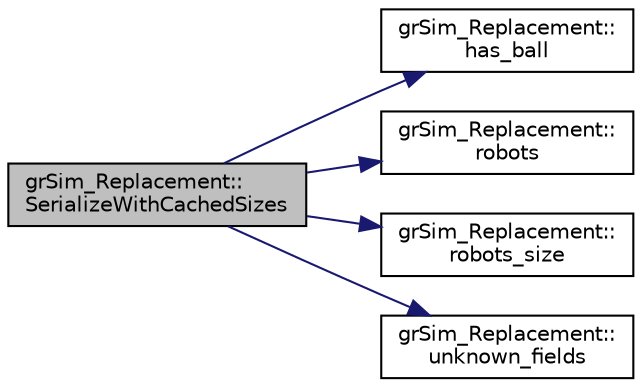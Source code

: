 digraph "grSim_Replacement::SerializeWithCachedSizes"
{
 // INTERACTIVE_SVG=YES
  edge [fontname="Helvetica",fontsize="10",labelfontname="Helvetica",labelfontsize="10"];
  node [fontname="Helvetica",fontsize="10",shape=record];
  rankdir="LR";
  Node1 [label="grSim_Replacement::\lSerializeWithCachedSizes",height=0.2,width=0.4,color="black", fillcolor="grey75", style="filled", fontcolor="black"];
  Node1 -> Node2 [color="midnightblue",fontsize="10",style="solid",fontname="Helvetica"];
  Node2 [label="grSim_Replacement::\lhas_ball",height=0.2,width=0.4,color="black", fillcolor="white", style="filled",URL="$d0/de6/classgr_sim___replacement.html#a6dafa8b517fa5cff32442de48a178c17"];
  Node1 -> Node3 [color="midnightblue",fontsize="10",style="solid",fontname="Helvetica"];
  Node3 [label="grSim_Replacement::\lrobots",height=0.2,width=0.4,color="black", fillcolor="white", style="filled",URL="$d0/de6/classgr_sim___replacement.html#a56ce9045ba73898b31cd28bcf5413521"];
  Node1 -> Node4 [color="midnightblue",fontsize="10",style="solid",fontname="Helvetica"];
  Node4 [label="grSim_Replacement::\lrobots_size",height=0.2,width=0.4,color="black", fillcolor="white", style="filled",URL="$d0/de6/classgr_sim___replacement.html#aec9fb029fbf476bfba5dc373314786ad"];
  Node1 -> Node5 [color="midnightblue",fontsize="10",style="solid",fontname="Helvetica"];
  Node5 [label="grSim_Replacement::\lunknown_fields",height=0.2,width=0.4,color="black", fillcolor="white", style="filled",URL="$d0/de6/classgr_sim___replacement.html#ac3eda8bc7b0f7d4c707fa15d61f15038"];
}
